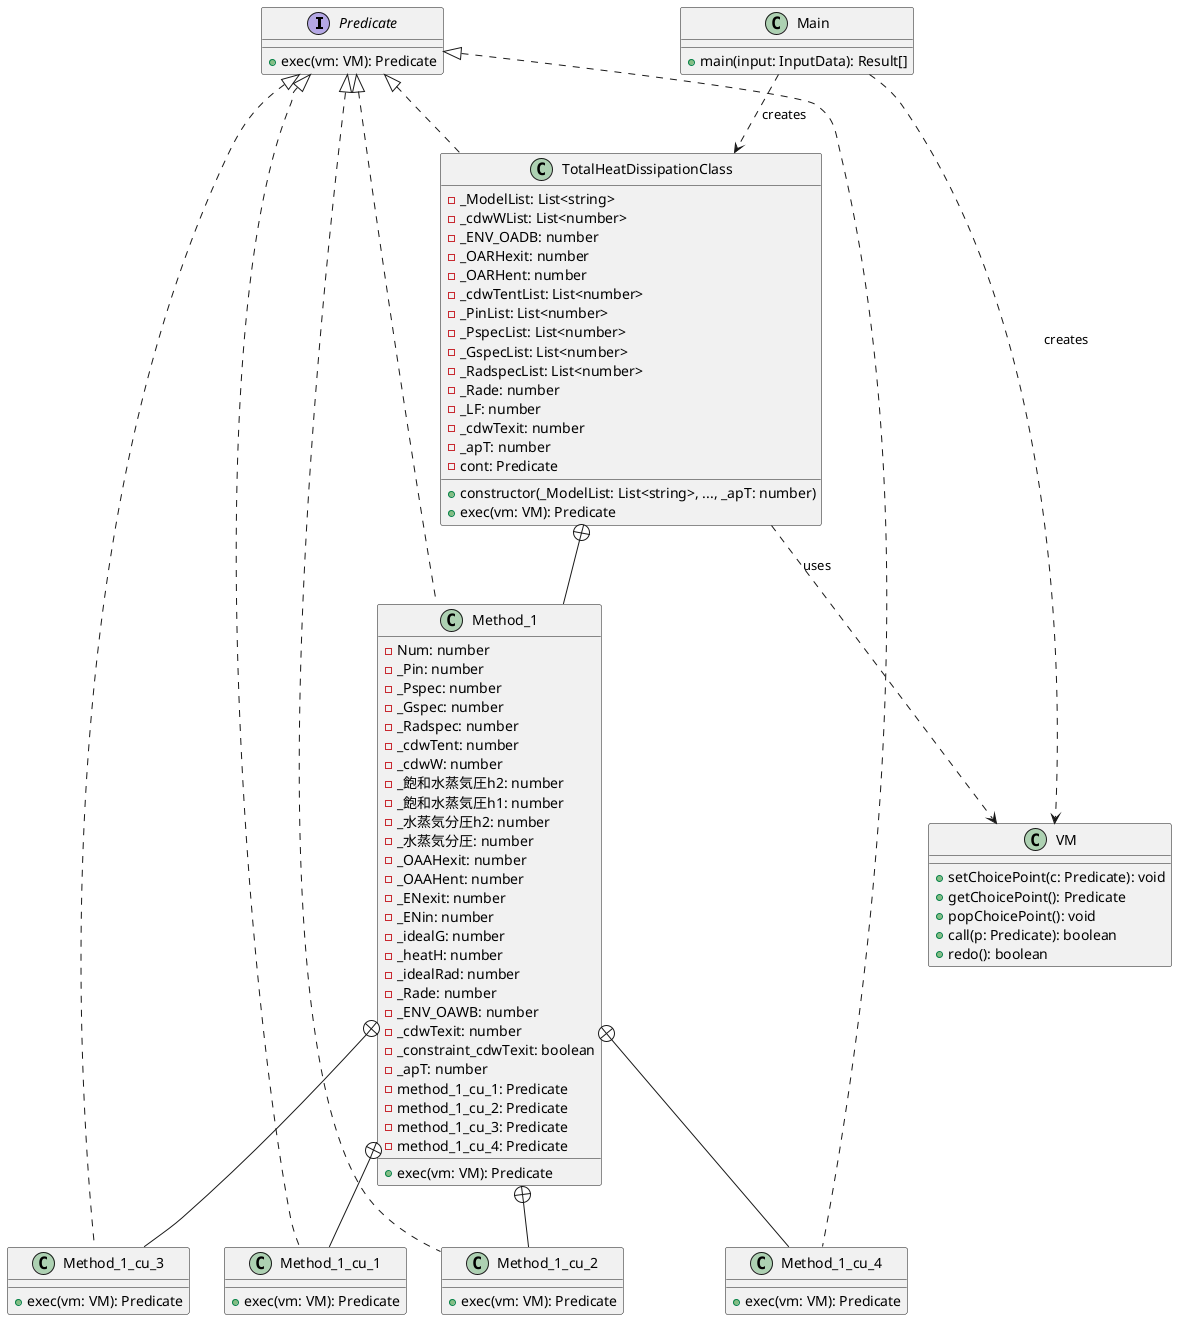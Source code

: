 @startuml class
' インターフェースの定義
interface Predicate {
  + exec(vm: VM): Predicate
}

' TotalHeatDissipationClass の抽象化
class TotalHeatDissipationClass implements Predicate {
  - _ModelList: List<string>
  - _cdwWList: List<number>
  - _ENV_OADB: number
  - _OARHexit: number
  - _OARHent: number
  - _cdwTentList: List<number>
  - _PinList: List<number>
  - _PspecList: List<number>
  - _GspecList: List<number>
  - _RadspecList: List<number>
  - _Rade: number
  - _LF: number
  - _cdwTexit: number
  - _apT: number
  - cont: Predicate
  + constructor(_ModelList: List<string>, ..., _apT: number)
  + exec(vm: VM): Predicate
}

class Method_1 implements Predicate {
  - Num: number
  - _Pin: number
  - _Pspec: number
  - _Gspec: number
  - _Radspec: number
  - _cdwTent: number
  - _cdwW: number
  - _飽和水蒸気圧h2: number
  - _飽和水蒸気圧h1: number
  - _水蒸気分圧h2: number
  - _水蒸気分圧: number
  - _OAAHexit: number
  - _OAAHent: number
  - _ENexit: number
  - _ENin: number
  - _idealG: number
  - _heatH: number
  - _idealRad: number
  - _Rade: number
  - _ENV_OAWB: number
  - _cdwTexit: number
  - _constraint_cdwTexit: boolean
  - _apT: number
  - method_1_cu_1: Predicate
  - method_1_cu_2: Predicate
  - method_1_cu_3: Predicate
  - method_1_cu_4: Predicate
  + exec(vm: VM): Predicate
}

class Method_1_cu_1 implements Predicate {
  + exec(vm: VM): Predicate
}

class Method_1_cu_2 implements Predicate {
  + exec(vm: VM): Predicate
}

class Method_1_cu_3 implements Predicate {
  + exec(vm: VM): Predicate
}

class Method_1_cu_4 implements Predicate {
  + exec(vm: VM): Predicate
}

' VM クラスの定義（バックトラッキングの実行環境）
class VM {
  + setChoicePoint(c: Predicate): void
  + getChoicePoint(): Predicate
  + popChoicePoint(): void
  + call(p: Predicate): boolean
  + redo(): boolean
}

' List と Variable は基本的なデータ型を管理するユーティリティ
' class List<T> {
'   + getLength(): number
'   + getByIndex(i: number): T
' }

' class Variable<T> {
'   + getValue(): T
'   + setValue(value: T): void
' }

' Main 関数を含むクラス（エントリーポイント）
class Main {
  + main(input: InputData): Result[]
}

' 関係性の定義
' 機器Class ..> List : uses
' 機器Class ..> Variable : uses
TotalHeatDissipationClass ..> VM : uses
TotalHeatDissipationClass +-- Method_1
Method_1 +-- Method_1_cu_1
Method_1 +-- Method_1_cu_2
Method_1 +-- Method_1_cu_3
Method_1 +-- Method_1_cu_4

Main ..> TotalHeatDissipationClass : creates
Main ..> VM : creates

@enduml
